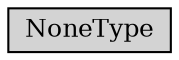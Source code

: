 digraph {
	graph [size="12,12"]
	node [align=left fontsize=12 height=0.2 ranksep=0.1 shape=box style=filled]
	4487606136 [label=NoneType]
}
